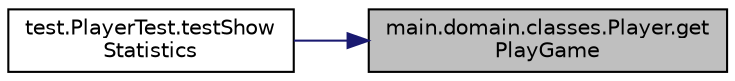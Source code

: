digraph "main.domain.classes.Player.getPlayGame"
{
 // INTERACTIVE_SVG=YES
 // LATEX_PDF_SIZE
  edge [fontname="Helvetica",fontsize="10",labelfontname="Helvetica",labelfontsize="10"];
  node [fontname="Helvetica",fontsize="10",shape=record];
  rankdir="RL";
  Node1 [label="main.domain.classes.Player.get\lPlayGame",height=0.2,width=0.4,color="black", fillcolor="grey75", style="filled", fontcolor="black",tooltip=" "];
  Node1 -> Node2 [dir="back",color="midnightblue",fontsize="10",style="solid",fontname="Helvetica"];
  Node2 [label="test.PlayerTest.testShow\lStatistics",height=0.2,width=0.4,color="black", fillcolor="white", style="filled",URL="$classtest_1_1PlayerTest.html#a3c2d7d784cc258a45a4adda901e1f38a",tooltip=" "];
}
